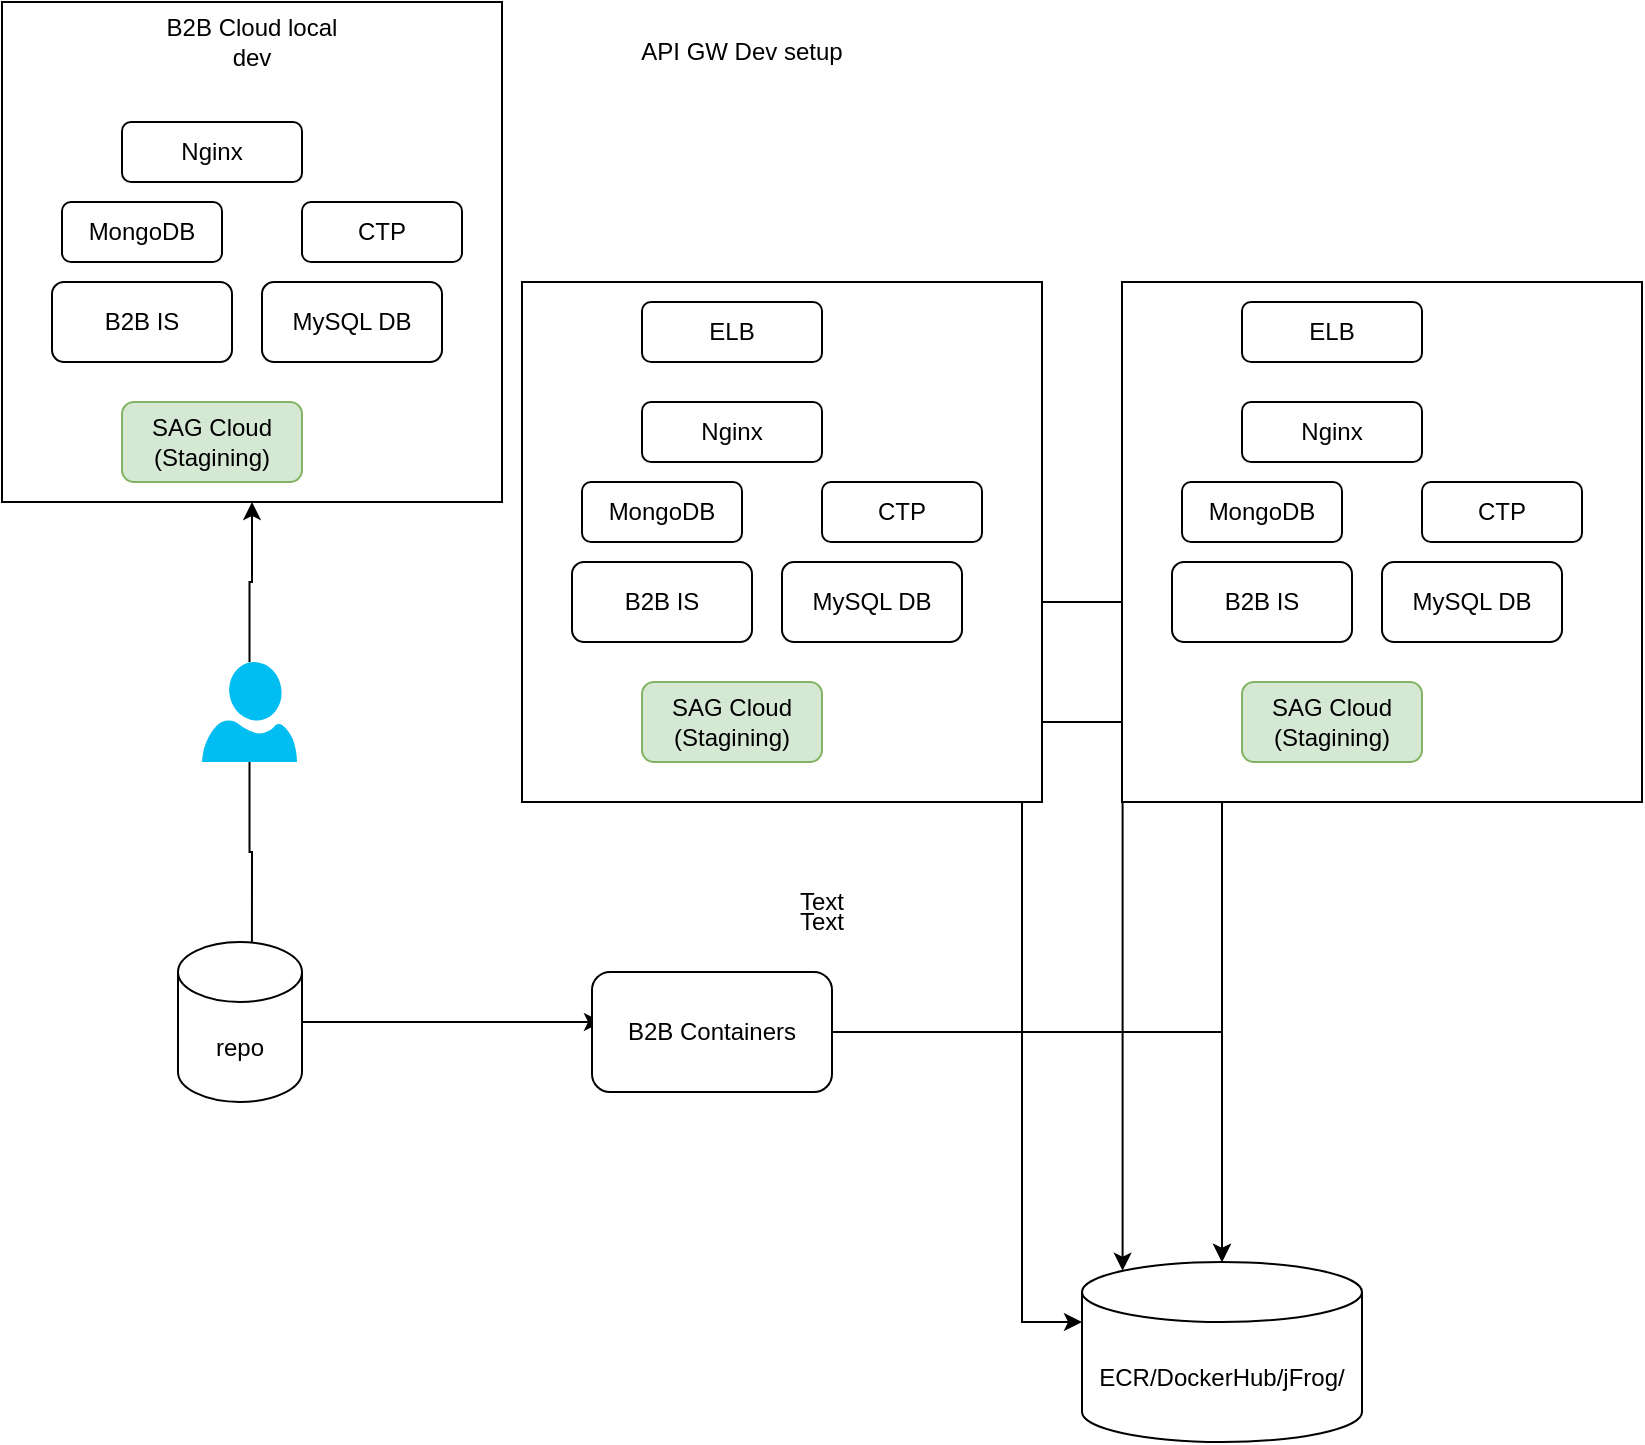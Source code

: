 <mxfile version="13.8.1" type="github">
  <diagram id="GiysFdw9YnmzrjZ-zMn3" name="Page-1">
    <mxGraphModel dx="1422" dy="914" grid="1" gridSize="10" guides="1" tooltips="1" connect="1" arrows="1" fold="1" page="1" pageScale="1" pageWidth="850" pageHeight="1100" math="0" shadow="0">
      <root>
        <mxCell id="0" />
        <mxCell id="1" parent="0" />
        <mxCell id="StKT0LGSQb8zcyLeMCrR-4" style="edgeStyle=orthogonalEdgeStyle;rounded=0;orthogonalLoop=1;jettySize=auto;html=1;entryX=0.596;entryY=0.125;entryDx=0;entryDy=0;entryPerimeter=0;" parent="1" source="StKT0LGSQb8zcyLeMCrR-1" target="StKT0LGSQb8zcyLeMCrR-2" edge="1">
          <mxGeometry relative="1" as="geometry" />
        </mxCell>
        <mxCell id="StKT0LGSQb8zcyLeMCrR-37" style="edgeStyle=orthogonalEdgeStyle;rounded=0;orthogonalLoop=1;jettySize=auto;html=1;entryX=0.5;entryY=1;entryDx=0;entryDy=0;" parent="1" source="StKT0LGSQb8zcyLeMCrR-1" target="azHbH-vk2VEpxo70YfmV-8" edge="1">
          <mxGeometry relative="1" as="geometry">
            <mxPoint x="98" y="182.04" as="targetPoint" />
          </mxGeometry>
        </mxCell>
        <mxCell id="StKT0LGSQb8zcyLeMCrR-1" value="" style="verticalLabelPosition=bottom;html=1;verticalAlign=top;align=center;strokeColor=none;fillColor=#00BEF2;shape=mxgraph.azure.user;" parent="1" vertex="1">
          <mxGeometry x="110" y="340" width="47.5" height="50" as="geometry" />
        </mxCell>
        <mxCell id="StKT0LGSQb8zcyLeMCrR-5" style="edgeStyle=orthogonalEdgeStyle;rounded=0;orthogonalLoop=1;jettySize=auto;html=1;" parent="1" source="StKT0LGSQb8zcyLeMCrR-2" edge="1">
          <mxGeometry relative="1" as="geometry">
            <mxPoint x="310" y="520" as="targetPoint" />
          </mxGeometry>
        </mxCell>
        <mxCell id="StKT0LGSQb8zcyLeMCrR-2" value="repo" style="shape=cylinder3;whiteSpace=wrap;html=1;boundedLbl=1;backgroundOutline=1;size=15;" parent="1" vertex="1">
          <mxGeometry x="98" y="480" width="62" height="80" as="geometry" />
        </mxCell>
        <mxCell id="StKT0LGSQb8zcyLeMCrR-7" style="edgeStyle=orthogonalEdgeStyle;rounded=0;orthogonalLoop=1;jettySize=auto;html=1;" parent="1" source="StKT0LGSQb8zcyLeMCrR-6" target="StKT0LGSQb8zcyLeMCrR-8" edge="1">
          <mxGeometry relative="1" as="geometry">
            <mxPoint x="620" y="520" as="targetPoint" />
          </mxGeometry>
        </mxCell>
        <mxCell id="StKT0LGSQb8zcyLeMCrR-6" value="B2B Containers" style="rounded=1;whiteSpace=wrap;html=1;" parent="1" vertex="1">
          <mxGeometry x="305" y="495" width="120" height="60" as="geometry" />
        </mxCell>
        <mxCell id="StKT0LGSQb8zcyLeMCrR-8" value="ECR/DockerHub/jFrog/" style="shape=cylinder3;whiteSpace=wrap;html=1;boundedLbl=1;backgroundOutline=1;size=15;" parent="1" vertex="1">
          <mxGeometry x="550" y="640" width="140" height="90" as="geometry" />
        </mxCell>
        <mxCell id="StKT0LGSQb8zcyLeMCrR-15" style="edgeStyle=orthogonalEdgeStyle;rounded=0;orthogonalLoop=1;jettySize=auto;html=1;" parent="1" source="StKT0LGSQb8zcyLeMCrR-9" target="StKT0LGSQb8zcyLeMCrR-8" edge="1">
          <mxGeometry relative="1" as="geometry">
            <Array as="points">
              <mxPoint x="620" y="310" />
            </Array>
          </mxGeometry>
        </mxCell>
        <mxCell id="StKT0LGSQb8zcyLeMCrR-16" style="edgeStyle=orthogonalEdgeStyle;rounded=0;orthogonalLoop=1;jettySize=auto;html=1;entryX=0;entryY=0;entryDx=0;entryDy=30;entryPerimeter=0;" parent="1" source="StKT0LGSQb8zcyLeMCrR-13" target="StKT0LGSQb8zcyLeMCrR-8" edge="1">
          <mxGeometry relative="1" as="geometry" />
        </mxCell>
        <mxCell id="StKT0LGSQb8zcyLeMCrR-17" style="edgeStyle=orthogonalEdgeStyle;rounded=0;orthogonalLoop=1;jettySize=auto;html=1;entryX=0.145;entryY=0;entryDx=0;entryDy=4.35;entryPerimeter=0;" parent="1" source="StKT0LGSQb8zcyLeMCrR-14" target="StKT0LGSQb8zcyLeMCrR-8" edge="1">
          <mxGeometry relative="1" as="geometry" />
        </mxCell>
        <mxCell id="greVf-_5AgqA9n_BhIaS-1" value="Text" style="text;html=1;strokeColor=none;fillColor=none;align=center;verticalAlign=middle;whiteSpace=wrap;rounded=0;" parent="1" vertex="1">
          <mxGeometry x="400" y="460" width="40" height="20" as="geometry" />
        </mxCell>
        <mxCell id="greVf-_5AgqA9n_BhIaS-2" value="API GW Dev setup" style="text;html=1;strokeColor=none;fillColor=none;align=center;verticalAlign=middle;whiteSpace=wrap;rounded=0;" parent="1" vertex="1">
          <mxGeometry x="240" y="20" width="280" height="30" as="geometry" />
        </mxCell>
        <mxCell id="azHbH-vk2VEpxo70YfmV-1" value="" style="group" parent="1" vertex="1" connectable="0">
          <mxGeometry x="270" y="150" width="260" height="260" as="geometry" />
        </mxCell>
        <mxCell id="StKT0LGSQb8zcyLeMCrR-9" value="" style="whiteSpace=wrap;html=1;aspect=fixed;" parent="azHbH-vk2VEpxo70YfmV-1" vertex="1">
          <mxGeometry width="260" height="260" as="geometry" />
        </mxCell>
        <mxCell id="StKT0LGSQb8zcyLeMCrR-10" value="ELB" style="rounded=1;whiteSpace=wrap;html=1;" parent="azHbH-vk2VEpxo70YfmV-1" vertex="1">
          <mxGeometry x="60" y="10" width="90" height="30" as="geometry" />
        </mxCell>
        <mxCell id="StKT0LGSQb8zcyLeMCrR-11" value="Nginx" style="rounded=1;whiteSpace=wrap;html=1;" parent="azHbH-vk2VEpxo70YfmV-1" vertex="1">
          <mxGeometry x="60" y="60" width="90" height="30" as="geometry" />
        </mxCell>
        <mxCell id="StKT0LGSQb8zcyLeMCrR-12" value="B2B IS" style="rounded=1;whiteSpace=wrap;html=1;" parent="azHbH-vk2VEpxo70YfmV-1" vertex="1">
          <mxGeometry x="25" y="140" width="90" height="40" as="geometry" />
        </mxCell>
        <mxCell id="StKT0LGSQb8zcyLeMCrR-13" value="MySQL DB" style="rounded=1;whiteSpace=wrap;html=1;" parent="azHbH-vk2VEpxo70YfmV-1" vertex="1">
          <mxGeometry x="130" y="140" width="90" height="40" as="geometry" />
        </mxCell>
        <mxCell id="StKT0LGSQb8zcyLeMCrR-14" value="SAG Cloud (Stagining)" style="rounded=1;whiteSpace=wrap;html=1;fillColor=#d5e8d4;strokeColor=#82b366;" parent="azHbH-vk2VEpxo70YfmV-1" vertex="1">
          <mxGeometry x="60" y="200" width="90" height="40" as="geometry" />
        </mxCell>
        <mxCell id="azHbH-vk2VEpxo70YfmV-2" value="CTP" style="rounded=1;whiteSpace=wrap;html=1;" parent="azHbH-vk2VEpxo70YfmV-1" vertex="1">
          <mxGeometry x="150" y="100" width="80" height="30" as="geometry" />
        </mxCell>
        <mxCell id="azHbH-vk2VEpxo70YfmV-3" value="MongoDB" style="rounded=1;whiteSpace=wrap;html=1;" parent="azHbH-vk2VEpxo70YfmV-1" vertex="1">
          <mxGeometry x="30" y="100" width="80" height="30" as="geometry" />
        </mxCell>
        <mxCell id="azHbH-vk2VEpxo70YfmV-7" value="" style="group" parent="1" vertex="1" connectable="0">
          <mxGeometry x="10" y="10" width="260" height="260" as="geometry" />
        </mxCell>
        <mxCell id="azHbH-vk2VEpxo70YfmV-18" value="" style="group" parent="azHbH-vk2VEpxo70YfmV-7" vertex="1" connectable="0">
          <mxGeometry width="250" height="250" as="geometry" />
        </mxCell>
        <mxCell id="azHbH-vk2VEpxo70YfmV-8" value="" style="whiteSpace=wrap;html=1;aspect=fixed;" parent="azHbH-vk2VEpxo70YfmV-18" vertex="1">
          <mxGeometry width="250" height="250" as="geometry" />
        </mxCell>
        <mxCell id="azHbH-vk2VEpxo70YfmV-10" value="Nginx" style="rounded=1;whiteSpace=wrap;html=1;" parent="azHbH-vk2VEpxo70YfmV-18" vertex="1">
          <mxGeometry x="60" y="60" width="90" height="30" as="geometry" />
        </mxCell>
        <mxCell id="azHbH-vk2VEpxo70YfmV-11" value="B2B IS" style="rounded=1;whiteSpace=wrap;html=1;" parent="azHbH-vk2VEpxo70YfmV-18" vertex="1">
          <mxGeometry x="25" y="140" width="90" height="40" as="geometry" />
        </mxCell>
        <mxCell id="azHbH-vk2VEpxo70YfmV-12" value="MySQL DB" style="rounded=1;whiteSpace=wrap;html=1;" parent="azHbH-vk2VEpxo70YfmV-18" vertex="1">
          <mxGeometry x="130" y="140" width="90" height="40" as="geometry" />
        </mxCell>
        <mxCell id="azHbH-vk2VEpxo70YfmV-13" value="SAG Cloud (Stagining)" style="rounded=1;whiteSpace=wrap;html=1;fillColor=#d5e8d4;strokeColor=#82b366;" parent="azHbH-vk2VEpxo70YfmV-18" vertex="1">
          <mxGeometry x="60" y="200" width="90" height="40" as="geometry" />
        </mxCell>
        <mxCell id="azHbH-vk2VEpxo70YfmV-14" value="CTP" style="rounded=1;whiteSpace=wrap;html=1;" parent="azHbH-vk2VEpxo70YfmV-18" vertex="1">
          <mxGeometry x="150" y="100" width="80" height="30" as="geometry" />
        </mxCell>
        <mxCell id="azHbH-vk2VEpxo70YfmV-15" value="MongoDB" style="rounded=1;whiteSpace=wrap;html=1;" parent="azHbH-vk2VEpxo70YfmV-18" vertex="1">
          <mxGeometry x="30" y="100" width="80" height="30" as="geometry" />
        </mxCell>
        <mxCell id="azHbH-vk2VEpxo70YfmV-17" value="B2B Cloud local dev" style="text;html=1;strokeColor=none;fillColor=none;align=center;verticalAlign=middle;whiteSpace=wrap;rounded=0;" parent="azHbH-vk2VEpxo70YfmV-18" vertex="1">
          <mxGeometry x="70" y="10" width="110" height="20" as="geometry" />
        </mxCell>
        <mxCell id="azHbH-vk2VEpxo70YfmV-16" value="Text" style="text;html=1;strokeColor=none;fillColor=none;align=center;verticalAlign=middle;whiteSpace=wrap;rounded=0;" parent="1" vertex="1">
          <mxGeometry x="400" y="450" width="40" height="20" as="geometry" />
        </mxCell>
        <mxCell id="Yl9YsVzmQkoOCrR1TgRs-1" value="" style="group" vertex="1" connectable="0" parent="1">
          <mxGeometry x="570" y="150" width="260" height="260" as="geometry" />
        </mxCell>
        <mxCell id="Yl9YsVzmQkoOCrR1TgRs-2" value="" style="whiteSpace=wrap;html=1;aspect=fixed;" vertex="1" parent="Yl9YsVzmQkoOCrR1TgRs-1">
          <mxGeometry width="260" height="260" as="geometry" />
        </mxCell>
        <mxCell id="Yl9YsVzmQkoOCrR1TgRs-3" value="ELB" style="rounded=1;whiteSpace=wrap;html=1;" vertex="1" parent="Yl9YsVzmQkoOCrR1TgRs-1">
          <mxGeometry x="60" y="10" width="90" height="30" as="geometry" />
        </mxCell>
        <mxCell id="Yl9YsVzmQkoOCrR1TgRs-4" value="Nginx" style="rounded=1;whiteSpace=wrap;html=1;" vertex="1" parent="Yl9YsVzmQkoOCrR1TgRs-1">
          <mxGeometry x="60" y="60" width="90" height="30" as="geometry" />
        </mxCell>
        <mxCell id="Yl9YsVzmQkoOCrR1TgRs-5" value="B2B IS" style="rounded=1;whiteSpace=wrap;html=1;" vertex="1" parent="Yl9YsVzmQkoOCrR1TgRs-1">
          <mxGeometry x="25" y="140" width="90" height="40" as="geometry" />
        </mxCell>
        <mxCell id="Yl9YsVzmQkoOCrR1TgRs-6" value="MySQL DB" style="rounded=1;whiteSpace=wrap;html=1;" vertex="1" parent="Yl9YsVzmQkoOCrR1TgRs-1">
          <mxGeometry x="130" y="140" width="90" height="40" as="geometry" />
        </mxCell>
        <mxCell id="Yl9YsVzmQkoOCrR1TgRs-7" value="SAG Cloud (Stagining)" style="rounded=1;whiteSpace=wrap;html=1;fillColor=#d5e8d4;strokeColor=#82b366;" vertex="1" parent="Yl9YsVzmQkoOCrR1TgRs-1">
          <mxGeometry x="60" y="200" width="90" height="40" as="geometry" />
        </mxCell>
        <mxCell id="Yl9YsVzmQkoOCrR1TgRs-8" value="CTP" style="rounded=1;whiteSpace=wrap;html=1;" vertex="1" parent="Yl9YsVzmQkoOCrR1TgRs-1">
          <mxGeometry x="150" y="100" width="80" height="30" as="geometry" />
        </mxCell>
        <mxCell id="Yl9YsVzmQkoOCrR1TgRs-9" value="MongoDB" style="rounded=1;whiteSpace=wrap;html=1;" vertex="1" parent="Yl9YsVzmQkoOCrR1TgRs-1">
          <mxGeometry x="30" y="100" width="80" height="30" as="geometry" />
        </mxCell>
      </root>
    </mxGraphModel>
  </diagram>
</mxfile>
